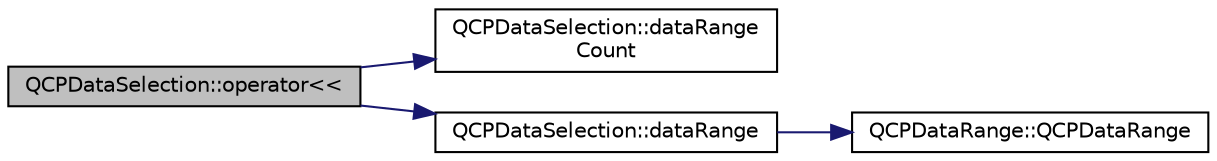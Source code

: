 digraph "QCPDataSelection::operator&lt;&lt;"
{
  edge [fontname="Helvetica",fontsize="10",labelfontname="Helvetica",labelfontsize="10"];
  node [fontname="Helvetica",fontsize="10",shape=record];
  rankdir="LR";
  Node134 [label="QCPDataSelection::operator\<\<",height=0.2,width=0.4,color="black", fillcolor="grey75", style="filled", fontcolor="black"];
  Node134 -> Node135 [color="midnightblue",fontsize="10",style="solid",fontname="Helvetica"];
  Node135 [label="QCPDataSelection::dataRange\lCount",height=0.2,width=0.4,color="black", fillcolor="white", style="filled",URL="$class_q_c_p_data_selection.html#abd8869ccb231ab991e8576de931f647d"];
  Node134 -> Node136 [color="midnightblue",fontsize="10",style="solid",fontname="Helvetica"];
  Node136 [label="QCPDataSelection::dataRange",height=0.2,width=0.4,color="black", fillcolor="white", style="filled",URL="$class_q_c_p_data_selection.html#a6956acf6a9a49a353b4f9b58608978ad"];
  Node136 -> Node137 [color="midnightblue",fontsize="10",style="solid",fontname="Helvetica"];
  Node137 [label="QCPDataRange::QCPDataRange",height=0.2,width=0.4,color="black", fillcolor="white", style="filled",URL="$class_q_c_p_data_range.html#a49e72fd9bace1da9d875136dcc04c986"];
}
